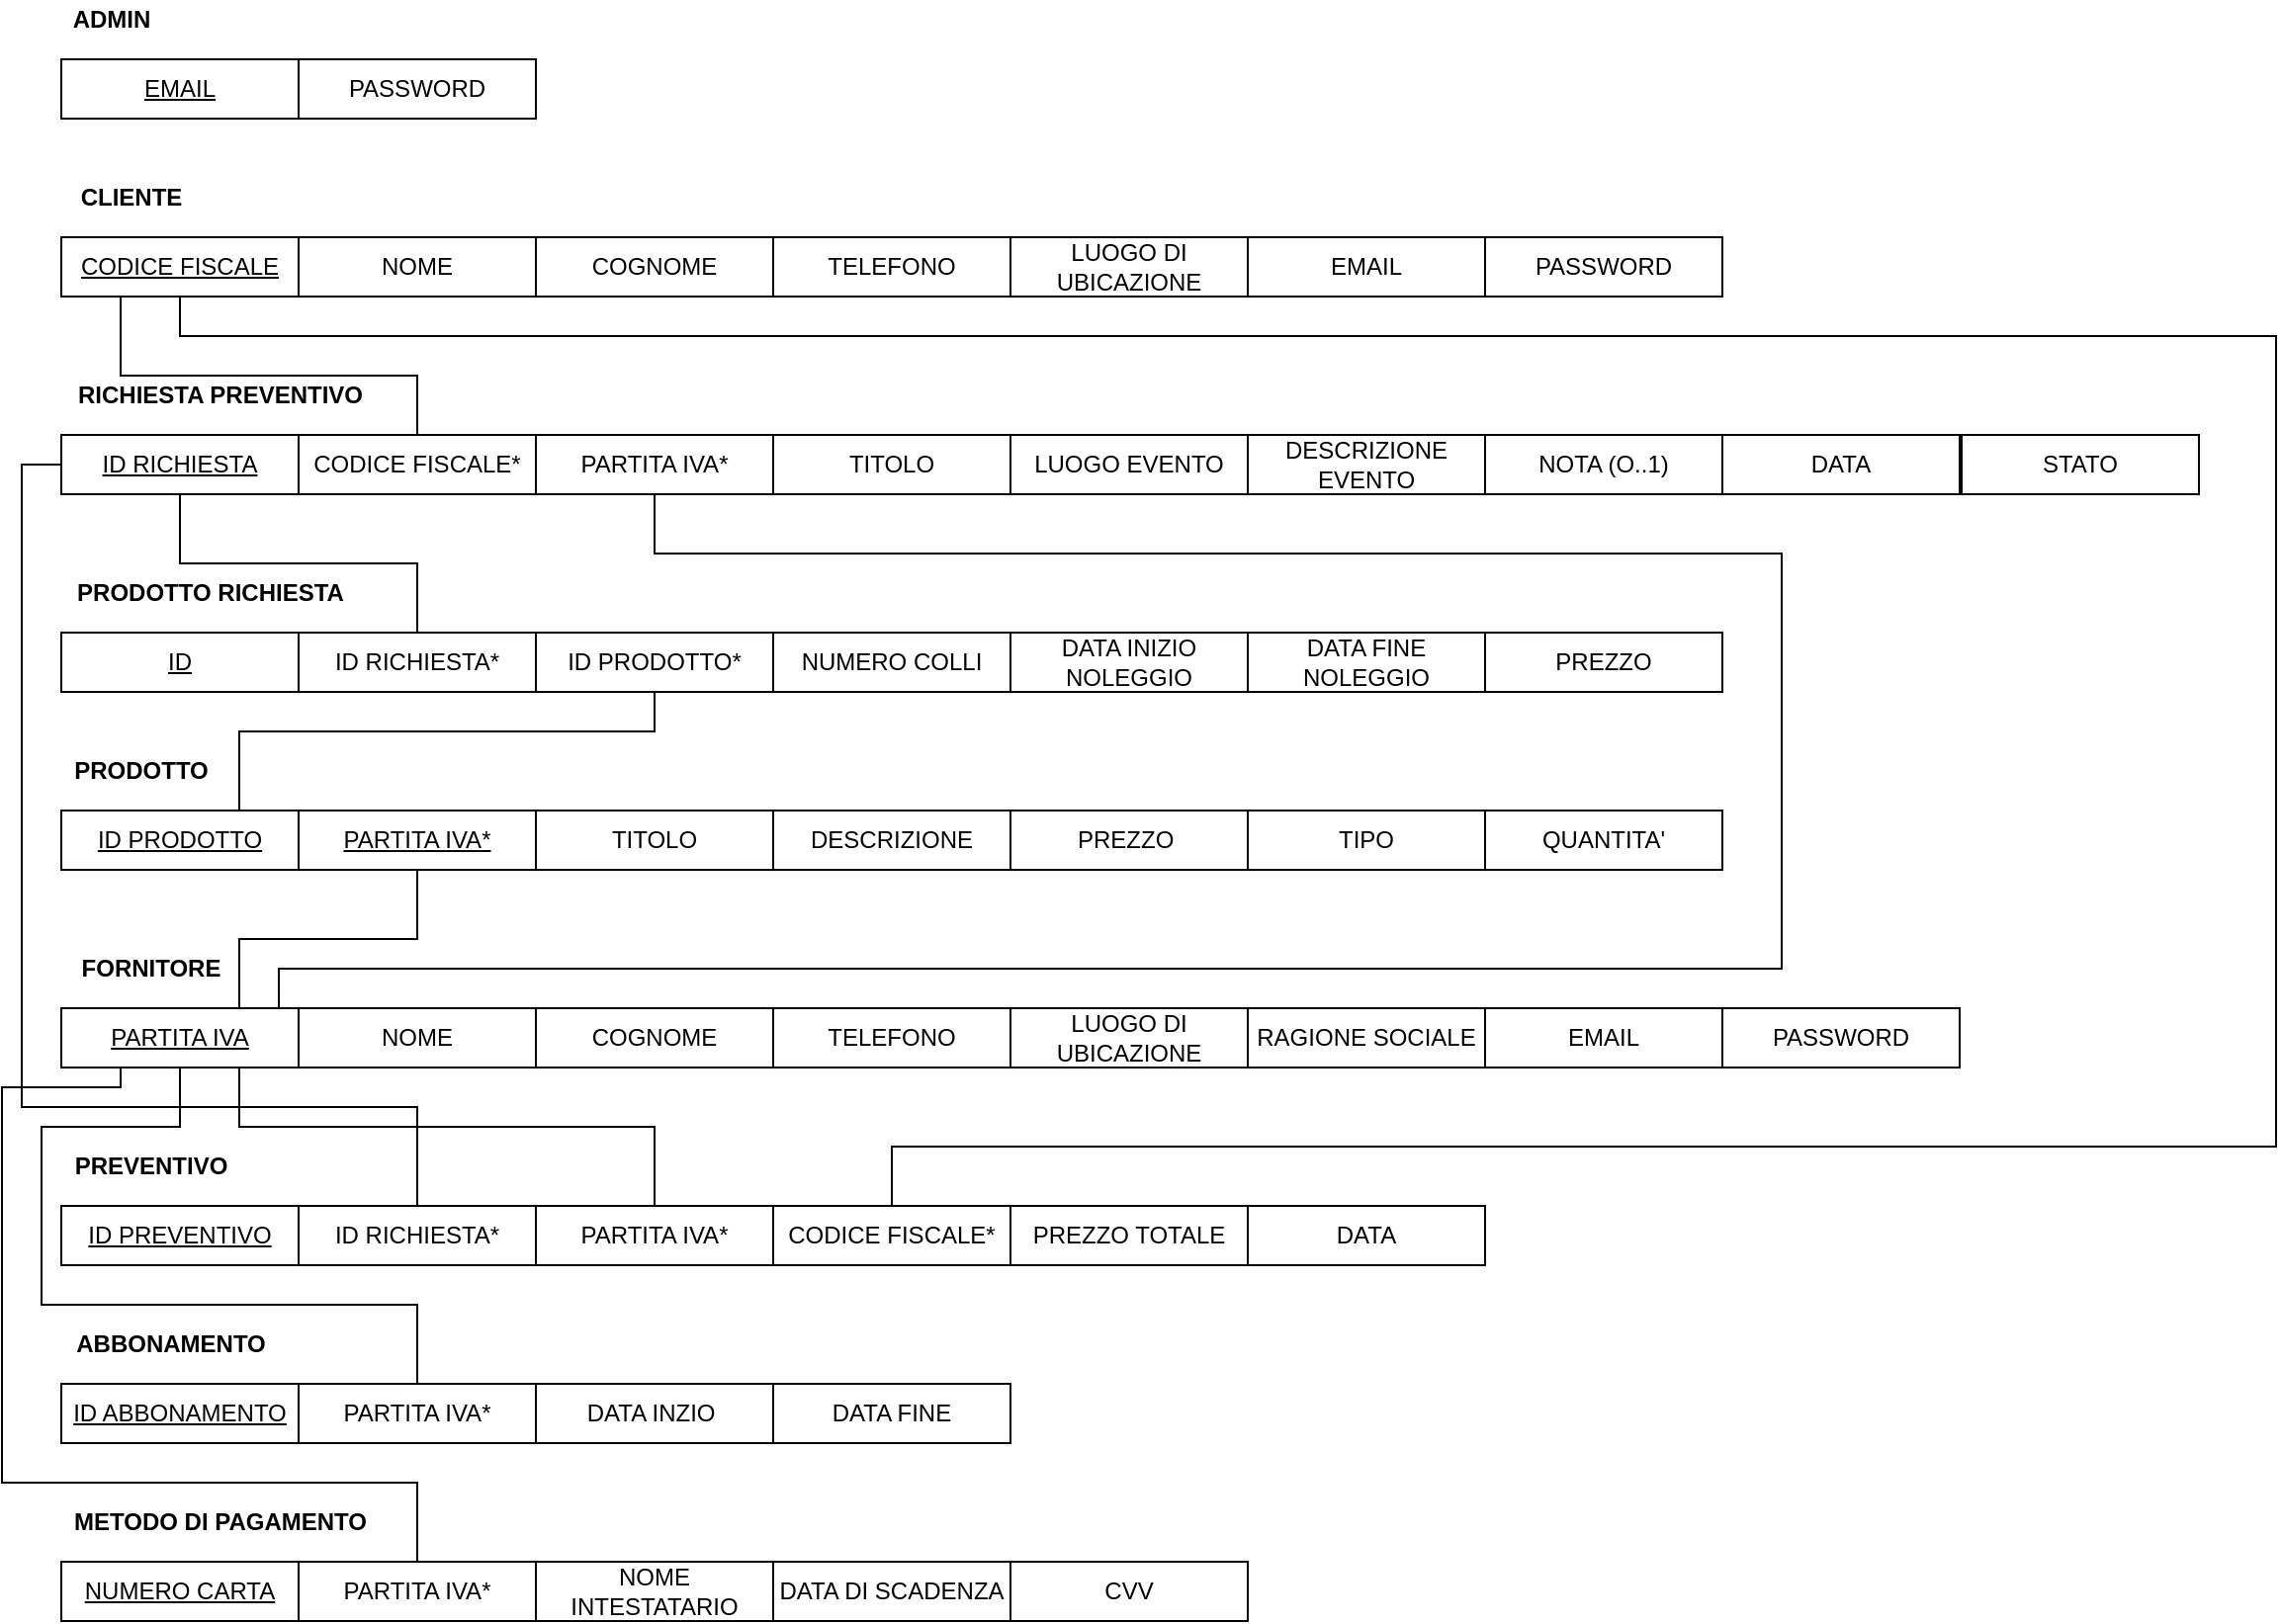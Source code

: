<mxfile version="13.9.9" type="device"><diagram id="Dcz7rDuzTQ98gVYw0Ew1" name="Pagina-1"><mxGraphModel dx="316" dy="1874" grid="1" gridSize="10" guides="1" tooltips="1" connect="1" arrows="1" fold="1" page="1" pageScale="1" pageWidth="827" pageHeight="1169" math="0" shadow="0"><root><mxCell id="0"/><mxCell id="1" parent="0"/><mxCell id="2OAba6tY5hOgWQukF6hc-66" value="CODICE FISCALE" style="rounded=0;whiteSpace=wrap;html=1;fontStyle=4" parent="1" vertex="1"><mxGeometry x="40" y="-340" width="120" height="30" as="geometry"/></mxCell><mxCell id="2OAba6tY5hOgWQukF6hc-67" value="NOME" style="rounded=0;whiteSpace=wrap;html=1;" parent="1" vertex="1"><mxGeometry x="160" y="-340" width="120" height="30" as="geometry"/></mxCell><mxCell id="2OAba6tY5hOgWQukF6hc-68" value="COGNOME" style="rounded=0;whiteSpace=wrap;html=1;fontStyle=0" parent="1" vertex="1"><mxGeometry x="280" y="-340" width="120" height="30" as="geometry"/></mxCell><mxCell id="2OAba6tY5hOgWQukF6hc-69" value="TELEFONO" style="rounded=0;whiteSpace=wrap;html=1;fontStyle=0" parent="1" vertex="1"><mxGeometry x="400" y="-340" width="120" height="30" as="geometry"/></mxCell><mxCell id="2OAba6tY5hOgWQukF6hc-70" value="LUOGO DI UBICAZIONE" style="rounded=0;whiteSpace=wrap;html=1;fontStyle=0" parent="1" vertex="1"><mxGeometry x="520" y="-340" width="120" height="30" as="geometry"/></mxCell><mxCell id="2OAba6tY5hOgWQukF6hc-71" value="EMAIL" style="rounded=0;whiteSpace=wrap;html=1;" parent="1" vertex="1"><mxGeometry x="640" y="-340" width="120" height="30" as="geometry"/></mxCell><mxCell id="2OAba6tY5hOgWQukF6hc-72" value="CLIENTE" style="text;html=1;align=center;verticalAlign=middle;resizable=0;points=[];autosize=1;fontStyle=1" parent="1" vertex="1"><mxGeometry x="40" y="-370" width="70" height="20" as="geometry"/></mxCell><mxCell id="wmFZKWkN6H2qoRHs--cr-3" value="PASSWORD" style="rounded=0;whiteSpace=wrap;html=1;" parent="1" vertex="1"><mxGeometry x="760" y="-340" width="120" height="30" as="geometry"/></mxCell><mxCell id="wmFZKWkN6H2qoRHs--cr-13" value="ID RICHIESTA" style="rounded=0;whiteSpace=wrap;html=1;fontStyle=4" parent="1" vertex="1"><mxGeometry x="40" y="-240" width="120" height="30" as="geometry"/></mxCell><mxCell id="7t58BId040fnIUO-k33z-17" style="edgeStyle=orthogonalEdgeStyle;rounded=0;orthogonalLoop=1;jettySize=auto;html=1;entryX=0.25;entryY=1;entryDx=0;entryDy=0;endArrow=none;endFill=0;" parent="1" source="wmFZKWkN6H2qoRHs--cr-15" target="2OAba6tY5hOgWQukF6hc-66" edge="1"><mxGeometry relative="1" as="geometry"><Array as="points"><mxPoint x="220" y="-270"/><mxPoint x="70" y="-270"/></Array></mxGeometry></mxCell><mxCell id="wmFZKWkN6H2qoRHs--cr-15" value="CODICE FISCALE*" style="rounded=0;whiteSpace=wrap;html=1;fontStyle=0" parent="1" vertex="1"><mxGeometry x="160" y="-240" width="120" height="30" as="geometry"/></mxCell><mxCell id="7t58BId040fnIUO-k33z-16" style="edgeStyle=orthogonalEdgeStyle;rounded=0;orthogonalLoop=1;jettySize=auto;html=1;entryX=0.917;entryY=0;entryDx=0;entryDy=0;entryPerimeter=0;endArrow=none;endFill=0;" parent="1" source="wmFZKWkN6H2qoRHs--cr-16" target="wmFZKWkN6H2qoRHs--cr-47" edge="1"><mxGeometry relative="1" as="geometry"><Array as="points"><mxPoint x="340" y="-180"/><mxPoint x="910" y="-180"/><mxPoint x="910" y="30"/><mxPoint x="150" y="30"/></Array></mxGeometry></mxCell><mxCell id="wmFZKWkN6H2qoRHs--cr-16" value="PARTITA IVA*" style="rounded=0;whiteSpace=wrap;html=1;fontStyle=0" parent="1" vertex="1"><mxGeometry x="280" y="-240" width="120" height="30" as="geometry"/></mxCell><mxCell id="wmFZKWkN6H2qoRHs--cr-17" value="TITOLO" style="rounded=0;whiteSpace=wrap;html=1;fontStyle=0" parent="1" vertex="1"><mxGeometry x="400" y="-240" width="120" height="30" as="geometry"/></mxCell><mxCell id="wmFZKWkN6H2qoRHs--cr-18" value="LUOGO EVENTO&lt;span style=&quot;color: rgba(0 , 0 , 0 , 0) ; font-family: monospace ; font-size: 0px&quot;&gt;%3CmxGraphModel%3E%3Croot%3E%3CmxCell%20id%3D%220%22%2F%3E%3CmxCell%20id%3D%221%22%20parent%3D%220%22%2F%3E%3CmxCell%20id%3D%222%22%20value%3D%22ID%20RECENSIONE%22%20style%3D%22rounded%3D0%3BwhiteSpace%3Dwrap%3Bhtml%3D1%3BfontStyle%3D4%22%20vertex%3D%221%22%20parent%3D%221%22%3E%3CmxGeometry%20x%3D%2240%22%20y%3D%22-80%22%20width%3D%22120%22%20height%3D%2230%22%20as%3D%22geometry%22%2F%3E%3C%2FmxCell%3E%3CmxCell%20id%3D%223%22%20value%3D%22ID%20FORNITORE*%22%20style%3D%22rounded%3D0%3BwhiteSpace%3Dwrap%3Bhtml%3D1%3B%22%20vertex%3D%221%22%20parent%3D%221%22%3E%3CmxGeometry%20x%3D%22160%22%20y%3D%22-80%22%20width%3D%22120%22%20height%3D%2230%22%20as%3D%22geometry%22%2F%3E%3C%2FmxCell%3E%3CmxCell%20id%3D%224%22%20value%3D%22ID%20CLIENTE*%22%20style%3D%22rounded%3D0%3BwhiteSpace%3Dwrap%3Bhtml%3D1%3BfontStyle%3D0%22%20vertex%3D%221%22%20parent%3D%221%22%3E%3CmxGeometry%20x%3D%22280%22%20y%3D%22-80%22%20width%3D%22120%22%20height%3D%2230%22%20as%3D%22geometry%22%2F%3E%3C%2FmxCell%3E%3CmxCell%20id%3D%225%22%20value%3D%22TITOLO%22%20style%3D%22rounded%3D0%3BwhiteSpace%3Dwrap%3Bhtml%3D1%3BfontStyle%3D0%22%20vertex%3D%221%22%20parent%3D%221%22%3E%3CmxGeometry%20x%3D%22400%22%20y%3D%22-80%22%20width%3D%22120%22%20height%3D%2230%22%20as%3D%22geometry%22%2F%3E%3C%2FmxCell%3E%3CmxCell%20id%3D%226%22%20value%3D%22TIPO%22%20style%3D%22rounded%3D0%3BwhiteSpace%3Dwrap%3Bhtml%3D1%3BfontStyle%3D0%22%20vertex%3D%221%22%20parent%3D%221%22%3E%3CmxGeometry%20x%3D%22520%22%20y%3D%22-80%22%20width%3D%22120%22%20height%3D%2230%22%20as%3D%22geometry%22%2F%3E%3C%2FmxCell%3E%3CmxCell%20id%3D%227%22%20value%3D%22DESCRIZIONE%22%20style%3D%22rounded%3D0%3BwhiteSpace%3Dwrap%3Bhtml%3D1%3B%22%20vertex%3D%221%22%20parent%3D%221%22%3E%3CmxGeometry%20x%3D%22640%22%20y%3D%22-80%22%20width%3D%22120%22%20height%3D%2230%22%20as%3D%22geometry%22%2F%3E%3C%2FmxCell%3E%3CmxCell%20id%3D%228%22%20value%3D%22RECENSIONE%22%20style%3D%22text%3Bhtml%3D1%3Balign%3Dcenter%3BverticalAlign%3Dmiddle%3Bresizable%3D0%3Bpoints%3D%5B%5D%3Bautosize%3D1%3BfontStyle%3D1%22%20vertex%3D%221%22%20parent%3D%221%22%3E%3CmxGeometry%20x%3D%2240%22%20y%3D%22-110%22%20width%3D%2290%22%20height%3D%2220%22%20as%3D%22geometry%22%2F%3E%3C%2FmxCell%3E%3C%2Froot%3E%3C%2FmxGraphModel%3E&lt;/span&gt;&lt;span style=&quot;color: rgba(0 , 0 , 0 , 0) ; font-family: monospace ; font-size: 0px&quot;&gt;%3CmxGraphModel%3E%3Croot%3E%3CmxCell%20id%3D%220%22%2F%3E%3CmxCell%20id%3D%221%22%20parent%3D%220%22%2F%3E%3CmxCell%20id%3D%222%22%20value%3D%22ID%20RECENSIONE%22%20style%3D%22rounded%3D0%3BwhiteSpace%3Dwrap%3Bhtml%3D1%3BfontStyle%3D4%22%20vertex%3D%221%22%20parent%3D%221%22%3E%3CmxGeometry%20x%3D%2240%22%20y%3D%22-80%22%20width%3D%22120%22%20height%3D%2230%22%20as%3D%22geometry%22%2F%3E%3C%2FmxCell%3E%3CmxCell%20id%3D%223%22%20value%3D%22ID%20FORNITORE*%22%20style%3D%22rounded%3D0%3BwhiteSpace%3Dwrap%3Bhtml%3D1%3B%22%20vertex%3D%221%22%20parent%3D%221%22%3E%3CmxGeometry%20x%3D%22160%22%20y%3D%22-80%22%20width%3D%22120%22%20height%3D%2230%22%20as%3D%22geometry%22%2F%3E%3C%2FmxCell%3E%3CmxCell%20id%3D%224%22%20value%3D%22ID%20CLIENTE*%22%20style%3D%22rounded%3D0%3BwhiteSpace%3Dwrap%3Bhtml%3D1%3BfontStyle%3D0%22%20vertex%3D%221%22%20parent%3D%221%22%3E%3CmxGeometry%20x%3D%22280%22%20y%3D%22-80%22%20width%3D%22120%22%20height%3D%2230%22%20as%3D%22geometry%22%2F%3E%3C%2FmxCell%3E%3CmxCell%20id%3D%225%22%20value%3D%22TITOLO%22%20style%3D%22rounded%3D0%3BwhiteSpace%3Dwrap%3Bhtml%3D1%3BfontStyle%3D0%22%20vertex%3D%221%22%20parent%3D%221%22%3E%3CmxGeometry%20x%3D%22400%22%20y%3D%22-80%22%20width%3D%22120%22%20height%3D%2230%22%20as%3D%22geometry%22%2F%3E%3C%2FmxCell%3E%3CmxCell%20id%3D%226%22%20value%3D%22TIPO%22%20style%3D%22rounded%3D0%3BwhiteSpace%3Dwrap%3Bhtml%3D1%3BfontStyle%3D0%22%20vertex%3D%221%22%20parent%3D%221%22%3E%3CmxGeometry%20x%3D%22520%22%20y%3D%22-80%22%20width%3D%22120%22%20height%3D%2230%22%20as%3D%22geometry%22%2F%3E%3C%2FmxCell%3E%3CmxCell%20id%3D%227%22%20value%3D%22DESCRIZIONE%22%20style%3D%22rounded%3D0%3BwhiteSpace%3Dwrap%3Bhtml%3D1%3B%22%20vertex%3D%221%22%20parent%3D%221%22%3E%3CmxGeometry%20x%3D%22640%22%20y%3D%22-80%22%20width%3D%22120%22%20height%3D%2230%22%20as%3D%22geometry%22%2F%3E%3C%2FmxCell%3E%3CmxCell%20id%3D%228%22%20value%3D%22RECENSIONE%22%20style%3D%22text%3Bhtml%3D1%3Balign%3Dcenter%3BverticalAlign%3Dmiddle%3Bresizable%3D0%3Bpoints%3D%5B%5D%3Bautosize%3D1%3BfontStyle%3D1%22%20vertex%3D%221%22%20parent%3D%221%22%3E%3CmxGeometry%20x%3D%2240%22%20y%3D%22-110%22%20width%3D%2290%22%20height%3D%2220%22%20as%3D%22geometry%22%2F%3E%3C%2FmxCell%3E%3C%2Froot%3E%3C%2FmxGraphModel%3E&lt;/span&gt;" style="rounded=0;whiteSpace=wrap;html=1;" parent="1" vertex="1"><mxGeometry x="520" y="-240" width="120" height="30" as="geometry"/></mxCell><mxCell id="wmFZKWkN6H2qoRHs--cr-19" value="RICHIESTA PREVENTIVO" style="text;html=1;align=center;verticalAlign=middle;resizable=0;points=[];autosize=1;fontStyle=1" parent="1" vertex="1"><mxGeometry x="40" y="-270" width="160" height="20" as="geometry"/></mxCell><mxCell id="wmFZKWkN6H2qoRHs--cr-20" value="DESCRIZIONE EVENTO" style="rounded=0;whiteSpace=wrap;html=1;" parent="1" vertex="1"><mxGeometry x="640" y="-240" width="120" height="30" as="geometry"/></mxCell><mxCell id="wmFZKWkN6H2qoRHs--cr-21" value="NOTA (O..1)" style="rounded=0;whiteSpace=wrap;html=1;" parent="1" vertex="1"><mxGeometry x="760" y="-240" width="120" height="30" as="geometry"/></mxCell><mxCell id="wmFZKWkN6H2qoRHs--cr-22" value="ID" style="rounded=0;whiteSpace=wrap;html=1;fontStyle=4" parent="1" vertex="1"><mxGeometry x="40" y="-140" width="120" height="30" as="geometry"/></mxCell><mxCell id="7t58BId040fnIUO-k33z-14" style="edgeStyle=orthogonalEdgeStyle;rounded=0;orthogonalLoop=1;jettySize=auto;html=1;entryX=0.5;entryY=1;entryDx=0;entryDy=0;endArrow=none;endFill=0;" parent="1" source="wmFZKWkN6H2qoRHs--cr-23" target="wmFZKWkN6H2qoRHs--cr-13" edge="1"><mxGeometry relative="1" as="geometry"/></mxCell><mxCell id="wmFZKWkN6H2qoRHs--cr-23" value="ID RICHIESTA*" style="rounded=0;whiteSpace=wrap;html=1;" parent="1" vertex="1"><mxGeometry x="160" y="-140" width="120" height="30" as="geometry"/></mxCell><mxCell id="7t58BId040fnIUO-k33z-15" style="edgeStyle=orthogonalEdgeStyle;rounded=0;orthogonalLoop=1;jettySize=auto;html=1;entryX=0.75;entryY=0;entryDx=0;entryDy=0;endArrow=none;endFill=0;" parent="1" source="wmFZKWkN6H2qoRHs--cr-24" target="wmFZKWkN6H2qoRHs--cr-38" edge="1"><mxGeometry relative="1" as="geometry"><Array as="points"><mxPoint x="340" y="-90"/><mxPoint x="130" y="-90"/></Array></mxGeometry></mxCell><mxCell id="wmFZKWkN6H2qoRHs--cr-24" value="ID PRODOTTO*" style="rounded=0;whiteSpace=wrap;html=1;fontStyle=0" parent="1" vertex="1"><mxGeometry x="280" y="-140" width="120" height="30" as="geometry"/></mxCell><mxCell id="wmFZKWkN6H2qoRHs--cr-25" value="NUMERO COLLI" style="rounded=0;whiteSpace=wrap;html=1;fontStyle=0" parent="1" vertex="1"><mxGeometry x="400" y="-140" width="120" height="30" as="geometry"/></mxCell><mxCell id="wmFZKWkN6H2qoRHs--cr-26" value="DATA INIZIO NOLEGGIO" style="rounded=0;whiteSpace=wrap;html=1;fontStyle=0" parent="1" vertex="1"><mxGeometry x="520" y="-140" width="120" height="30" as="geometry"/></mxCell><mxCell id="wmFZKWkN6H2qoRHs--cr-27" value="DATA FINE NOLEGGIO" style="rounded=0;whiteSpace=wrap;html=1;" parent="1" vertex="1"><mxGeometry x="640" y="-140" width="120" height="30" as="geometry"/></mxCell><mxCell id="wmFZKWkN6H2qoRHs--cr-28" value="PREZZO" style="rounded=0;whiteSpace=wrap;html=1;" parent="1" vertex="1"><mxGeometry x="760" y="-140" width="120" height="30" as="geometry"/></mxCell><mxCell id="wmFZKWkN6H2qoRHs--cr-30" value="PRODOTTO RICHIESTA" style="text;html=1;align=center;verticalAlign=middle;resizable=0;points=[];autosize=1;fontStyle=1" parent="1" vertex="1"><mxGeometry x="40" y="-170" width="150" height="20" as="geometry"/></mxCell><mxCell id="wmFZKWkN6H2qoRHs--cr-38" value="ID PRODOTTO" style="rounded=0;whiteSpace=wrap;html=1;fontStyle=4" parent="1" vertex="1"><mxGeometry x="40" y="-50" width="120" height="30" as="geometry"/></mxCell><mxCell id="wmFZKWkN6H2qoRHs--cr-39" value="TITOLO" style="rounded=0;whiteSpace=wrap;html=1;" parent="1" vertex="1"><mxGeometry x="280" y="-50" width="120" height="30" as="geometry"/></mxCell><mxCell id="wmFZKWkN6H2qoRHs--cr-40" value="DESCRIZIONE" style="rounded=0;whiteSpace=wrap;html=1;fontStyle=0" parent="1" vertex="1"><mxGeometry x="400" y="-50" width="120" height="30" as="geometry"/></mxCell><mxCell id="wmFZKWkN6H2qoRHs--cr-41" value="PREZZO&amp;nbsp;" style="rounded=0;whiteSpace=wrap;html=1;fontStyle=0" parent="1" vertex="1"><mxGeometry x="520" y="-50" width="120" height="30" as="geometry"/></mxCell><mxCell id="wmFZKWkN6H2qoRHs--cr-42" value="TIPO" style="rounded=0;whiteSpace=wrap;html=1;fontStyle=0" parent="1" vertex="1"><mxGeometry x="640" y="-50" width="120" height="30" as="geometry"/></mxCell><mxCell id="wmFZKWkN6H2qoRHs--cr-43" value="QUANTITA'" style="rounded=0;whiteSpace=wrap;html=1;" parent="1" vertex="1"><mxGeometry x="760" y="-50" width="120" height="30" as="geometry"/></mxCell><mxCell id="wmFZKWkN6H2qoRHs--cr-44" value="PRODOTTO" style="text;html=1;align=center;verticalAlign=middle;resizable=0;points=[];autosize=1;fontStyle=1" parent="1" vertex="1"><mxGeometry x="40" y="-80" width="80" height="20" as="geometry"/></mxCell><mxCell id="wmFZKWkN6H2qoRHs--cr-47" value="PARTITA IVA" style="rounded=0;whiteSpace=wrap;html=1;fontStyle=4" parent="1" vertex="1"><mxGeometry x="40" y="50" width="120" height="30" as="geometry"/></mxCell><mxCell id="wmFZKWkN6H2qoRHs--cr-48" value="NOME" style="rounded=0;whiteSpace=wrap;html=1;" parent="1" vertex="1"><mxGeometry x="160" y="50" width="120" height="30" as="geometry"/></mxCell><mxCell id="wmFZKWkN6H2qoRHs--cr-49" value="COGNOME" style="rounded=0;whiteSpace=wrap;html=1;fontStyle=0" parent="1" vertex="1"><mxGeometry x="280" y="50" width="120" height="30" as="geometry"/></mxCell><mxCell id="wmFZKWkN6H2qoRHs--cr-50" value="TELEFONO" style="rounded=0;whiteSpace=wrap;html=1;fontStyle=0" parent="1" vertex="1"><mxGeometry x="400" y="50" width="120" height="30" as="geometry"/></mxCell><mxCell id="wmFZKWkN6H2qoRHs--cr-51" value="LUOGO DI UBICAZIONE" style="rounded=0;whiteSpace=wrap;html=1;fontStyle=0" parent="1" vertex="1"><mxGeometry x="520" y="50" width="120" height="30" as="geometry"/></mxCell><mxCell id="wmFZKWkN6H2qoRHs--cr-52" value="RAGIONE SOCIALE" style="rounded=0;whiteSpace=wrap;html=1;" parent="1" vertex="1"><mxGeometry x="640" y="50" width="120" height="30" as="geometry"/></mxCell><mxCell id="wmFZKWkN6H2qoRHs--cr-53" value="FORNITORE" style="text;html=1;align=center;verticalAlign=middle;resizable=0;points=[];autosize=1;fontStyle=1" parent="1" vertex="1"><mxGeometry x="40" y="20" width="90" height="20" as="geometry"/></mxCell><mxCell id="wmFZKWkN6H2qoRHs--cr-54" value="EMAIL" style="rounded=0;whiteSpace=wrap;html=1;" parent="1" vertex="1"><mxGeometry x="760" y="50" width="120" height="30" as="geometry"/></mxCell><mxCell id="wmFZKWkN6H2qoRHs--cr-55" value="PASSWORD&lt;span style=&quot;color: rgba(0 , 0 , 0 , 0) ; font-family: monospace ; font-size: 0px&quot;&gt;%3CmxGraphModel%3E%3Croot%3E%3CmxCell%20id%3D%220%22%2F%3E%3CmxCell%20id%3D%221%22%20parent%3D%220%22%2F%3E%3CmxCell%20id%3D%222%22%20value%3D%22ID%20RICHIESTA%22%20style%3D%22rounded%3D0%3BwhiteSpace%3Dwrap%3Bhtml%3D1%3BfontStyle%3D4%22%20vertex%3D%221%22%20parent%3D%221%22%3E%3CmxGeometry%20x%3D%2240%22%20y%3D%2210%22%20width%3D%22120%22%20height%3D%2230%22%20as%3D%22geometry%22%2F%3E%3C%2FmxCell%3E%3CmxCell%20id%3D%223%22%20value%3D%22ID%20PREVENTIVO*%20(O..1)%22%20style%3D%22rounded%3D0%3BwhiteSpace%3Dwrap%3Bhtml%3D1%3B%22%20vertex%3D%221%22%20parent%3D%221%22%3E%3CmxGeometry%20x%3D%22160%22%20y%3D%2210%22%20width%3D%22120%22%20height%3D%2230%22%20as%3D%22geometry%22%2F%3E%3C%2FmxCell%3E%3CmxCell%20id%3D%224%22%20value%3D%22ID%20CLIENTE*%22%20style%3D%22rounded%3D0%3BwhiteSpace%3Dwrap%3Bhtml%3D1%3BfontStyle%3D0%22%20vertex%3D%221%22%20parent%3D%221%22%3E%3CmxGeometry%20x%3D%22280%22%20y%3D%2210%22%20width%3D%22120%22%20height%3D%2230%22%20as%3D%22geometry%22%2F%3E%3C%2FmxCell%3E%3CmxCell%20id%3D%225%22%20value%3D%22ID%20FORNITORE*%22%20style%3D%22rounded%3D0%3BwhiteSpace%3Dwrap%3Bhtml%3D1%3BfontStyle%3D0%22%20vertex%3D%221%22%20parent%3D%221%22%3E%3CmxGeometry%20x%3D%22400%22%20y%3D%2210%22%20width%3D%22120%22%20height%3D%2230%22%20as%3D%22geometry%22%2F%3E%3C%2FmxCell%3E%3CmxCell%20id%3D%226%22%20value%3D%22TITOLO%22%20style%3D%22rounded%3D0%3BwhiteSpace%3Dwrap%3Bhtml%3D1%3BfontStyle%3D0%22%20vertex%3D%221%22%20parent%3D%221%22%3E%3CmxGeometry%20x%3D%22520%22%20y%3D%2210%22%20width%3D%22120%22%20height%3D%2230%22%20as%3D%22geometry%22%2F%3E%3C%2FmxCell%3E%3CmxCell%20id%3D%227%22%20value%3D%22LUOGO%20EVENTO%26lt%3Bspan%20style%3D%26quot%3Bcolor%3A%20rgba(0%20%2C%200%20%2C%200%20%2C%200)%20%3B%20font-family%3A%20monospace%20%3B%20font-size%3A%200px%26quot%3B%26gt%3B%253CmxGraphModel%253E%253Croot%253E%253CmxCell%2520id%253D%25220%2522%252F%253E%253CmxCell%2520id%253D%25221%2522%2520parent%253D%25220%2522%252F%253E%253CmxCell%2520id%253D%25222%2522%2520value%253D%2522ID%2520RECENSIONE%2522%2520style%253D%2522rounded%253D0%253BwhiteSpace%253Dwrap%253Bhtml%253D1%253BfontStyle%253D4%2522%2520vertex%253D%25221%2522%2520parent%253D%25221%2522%253E%253CmxGeometry%2520x%253D%252240%2522%2520y%253D%2522-80%2522%2520width%253D%2522120%2522%2520height%253D%252230%2522%2520as%253D%2522geometry%2522%252F%253E%253C%252FmxCell%253E%253CmxCell%2520id%253D%25223%2522%2520value%253D%2522ID%2520FORNITORE*%2522%2520style%253D%2522rounded%253D0%253BwhiteSpace%253Dwrap%253Bhtml%253D1%253B%2522%2520vertex%253D%25221%2522%2520parent%253D%25221%2522%253E%253CmxGeometry%2520x%253D%2522160%2522%2520y%253D%2522-80%2522%2520width%253D%2522120%2522%2520height%253D%252230%2522%2520as%253D%2522geometry%2522%252F%253E%253C%252FmxCell%253E%253CmxCell%2520id%253D%25224%2522%2520value%253D%2522ID%2520CLIENTE*%2522%2520style%253D%2522rounded%253D0%253BwhiteSpace%253Dwrap%253Bhtml%253D1%253BfontStyle%253D0%2522%2520vertex%253D%25221%2522%2520parent%253D%25221%2522%253E%253CmxGeometry%2520x%253D%2522280%2522%2520y%253D%2522-80%2522%2520width%253D%2522120%2522%2520height%253D%252230%2522%2520as%253D%2522geometry%2522%252F%253E%253C%252FmxCell%253E%253CmxCell%2520id%253D%25225%2522%2520value%253D%2522TITOLO%2522%2520style%253D%2522rounded%253D0%253BwhiteSpace%253Dwrap%253Bhtml%253D1%253BfontStyle%253D0%2522%2520vertex%253D%25221%2522%2520parent%253D%25221%2522%253E%253CmxGeometry%2520x%253D%2522400%2522%2520y%253D%2522-80%2522%2520width%253D%2522120%2522%2520height%253D%252230%2522%2520as%253D%2522geometry%2522%252F%253E%253C%252FmxCell%253E%253CmxCell%2520id%253D%25226%2522%2520value%253D%2522TIPO%2522%2520style%253D%2522rounded%253D0%253BwhiteSpace%253Dwrap%253Bhtml%253D1%253BfontStyle%253D0%2522%2520vertex%253D%25221%2522%2520parent%253D%25221%2522%253E%253CmxGeometry%2520x%253D%2522520%2522%2520y%253D%2522-80%2522%2520width%253D%2522120%2522%2520height%253D%252230%2522%2520as%253D%2522geometry%2522%252F%253E%253C%252FmxCell%253E%253CmxCell%2520id%253D%25227%2522%2520value%253D%2522DESCRIZIONE%2522%2520style%253D%2522rounded%253D0%253BwhiteSpace%253Dwrap%253Bhtml%253D1%253B%2522%2520vertex%253D%25221%2522%2520parent%253D%25221%2522%253E%253CmxGeometry%2520x%253D%2522640%2522%2520y%253D%2522-80%2522%2520width%253D%2522120%2522%2520height%253D%252230%2522%2520as%253D%2522geometry%2522%252F%253E%253C%252FmxCell%253E%253CmxCell%2520id%253D%25228%2522%2520value%253D%2522RECENSIONE%2522%2520style%253D%2522text%253Bhtml%253D1%253Balign%253Dcenter%253BverticalAlign%253Dmiddle%253Bresizable%253D0%253Bpoints%253D%255B%255D%253Bautosize%253D1%253BfontStyle%253D1%2522%2520vertex%253D%25221%2522%2520parent%253D%25221%2522%253E%253CmxGeometry%2520x%253D%252240%2522%2520y%253D%2522-110%2522%2520width%253D%252290%2522%2520height%253D%252220%2522%2520as%253D%2522geometry%2522%252F%253E%253C%252FmxCell%253E%253C%252Froot%253E%253C%252FmxGraphModel%253E%26lt%3B%2Fspan%26gt%3B%26lt%3Bspan%20style%3D%26quot%3Bcolor%3A%20rgba(0%20%2C%200%20%2C%200%20%2C%200)%20%3B%20font-family%3A%20monospace%20%3B%20font-size%3A%200px%26quot%3B%26gt%3B%253CmxGraphModel%253E%253Croot%253E%253CmxCell%2520id%253D%25220%2522%252F%253E%253CmxCell%2520id%253D%25221%2522%2520parent%253D%25220%2522%252F%253E%253CmxCell%2520id%253D%25222%2522%2520value%253D%2522ID%2520RECENSIONE%2522%2520style%253D%2522rounded%253D0%253BwhiteSpace%253Dwrap%253Bhtml%253D1%253BfontStyle%253D4%2522%2520vertex%253D%25221%2522%2520parent%253D%25221%2522%253E%253CmxGeometry%2520x%253D%252240%2522%2520y%253D%2522-80%2522%2520width%253D%2522120%2522%2520height%253D%252230%2522%2520as%253D%2522geometry%2522%252F%253E%253C%252FmxCell%253E%253CmxCell%2520id%253D%25223%2522%2520value%253D%2522ID%2520FORNITORE*%2522%2520style%253D%2522rounded%253D0%253BwhiteSpace%253Dwrap%253Bhtml%253D1%253B%2522%2520vertex%253D%25221%2522%2520parent%253D%25221%2522%253E%253CmxGeometry%2520x%253D%2522160%2522%2520y%253D%2522-80%2522%2520width%253D%2522120%2522%2520height%253D%252230%2522%2520as%253D%2522geometry%2522%252F%253E%253C%252FmxCell%253E%253CmxCell%2520id%253D%25224%2522%2520value%253D%2522ID%2520CLIENTE*%2522%2520style%253D%2522rounded%253D0%253BwhiteSpace%253Dwrap%253Bhtml%253D1%253BfontStyle%253D0%2522%2520vertex%253D%25221%2522%2520parent%253D%25221%2522%253E%253CmxGeometry%2520x%253D%2522280%2522%2520y%253D%2522-80%2522%2520width%253D%2522120%2522%2520height%253D%252230%2522%2520as%253D%2522geometry%2522%252F%253E%253C%252FmxCell%253E%253CmxCell%2520id%253D%25225%2522%2520value%253D%2522TITOLO%2522%2520style%253D%2522rounded%253D0%253BwhiteSpace%253Dwrap%253Bhtml%253D1%253BfontStyle%253D0%2522%2520vertex%253D%25221%2522%2520parent%253D%25221%2522%253E%253CmxGeometry%2520x%253D%2522400%2522%2520y%253D%2522-80%2522%2520width%253D%2522120%2522%2520height%253D%252230%2522%2520as%253D%2522geometry%2522%252F%253E%253C%252FmxCell%253E%253CmxCell%2520id%253D%25226%2522%2520value%253D%2522TIPO%2522%2520style%253D%2522rounded%253D0%253BwhiteSpace%253Dwrap%253Bhtml%253D1%253BfontStyle%253D0%2522%2520vertex%253D%25221%2522%2520parent%253D%25221%2522%253E%253CmxGeometry%2520x%253D%2522520%2522%2520y%253D%2522-80%2522%2520width%253D%2522120%2522%2520height%253D%252230%2522%2520as%253D%2522geometry%2522%252F%253E%253C%252FmxCell%253E%253CmxCell%2520id%253D%25227%2522%2520value%253D%2522DESCRIZIONE%2522%2520style%253D%2522rounded%253D0%253BwhiteSpace%253Dwrap%253Bhtml%253D1%253B%2522%2520vertex%253D%25221%2522%2520parent%253D%25221%2522%253E%253CmxGeometry%2520x%253D%2522640%2522%2520y%253D%2522-80%2522%2520width%253D%2522120%2522%2520height%253D%252230%2522%2520as%253D%2522geometry%2522%252F%253E%253C%252FmxCell%253E%253CmxCell%2520id%253D%25228%2522%2520value%253D%2522RECENSIONE%2522%2520style%253D%2522text%253Bhtml%253D1%253Balign%253Dcenter%253BverticalAlign%253Dmiddle%253Bresizable%253D0%253Bpoints%253D%255B%255D%253Bautosize%253D1%253BfontStyle%253D1%2522%2520vertex%253D%25221%2522%2520parent%253D%25221%2522%253E%253CmxGeometry%2520x%253D%252240%2522%2520y%253D%2522-110%2522%2520width%253D%252290%2522%2520height%253D%252220%2522%2520as%253D%2522geometry%2522%252F%253E%253C%252FmxCell%253E%253C%252Froot%253E%253C%252FmxGraphModel%253E%26lt%3B%2Fspan%26gt%3B%22%20style%3D%22rounded%3D0%3BwhiteSpace%3Dwrap%3Bhtml%3D1%3B%22%20vertex%3D%221%22%20parent%3D%221%22%3E%3CmxGeometry%20x%3D%22640%22%20y%3D%2210%22%20width%3D%22120%22%20height%3D%2230%22%20as%3D%22geometry%22%2F%3E%3C%2FmxCell%3E%3CmxCell%20id%3D%228%22%20value%3D%22RICHIESTA%20PREVENTIVO%22%20style%3D%22text%3Bhtml%3D1%3Balign%3Dcenter%3BverticalAlign%3Dmiddle%3Bresizable%3D0%3Bpoints%3D%5B%5D%3Bautosize%3D1%3BfontStyle%3D1%22%20vertex%3D%221%22%20parent%3D%221%22%3E%3CmxGeometry%20x%3D%2240%22%20y%3D%22-20%22%20width%3D%22160%22%20height%3D%2220%22%20as%3D%22geometry%22%2F%3E%3C%2FmxCell%3E%3CmxCell%20id%3D%229%22%20value%3D%22DESCRIZIONE%22%20style%3D%22rounded%3D0%3BwhiteSpace%3Dwrap%3Bhtml%3D1%3B%22%20vertex%3D%221%22%20parent%3D%221%22%3E%3CmxGeometry%20x%3D%22760%22%20y%3D%2210%22%20width%3D%22120%22%20height%3D%2230%22%20as%3D%22geometry%22%2F%3E%3C%2FmxCell%3E%3CmxCell%20id%3D%2210%22%20value%3D%22NOTA%20(O..1)%22%20style%3D%22rounded%3D0%3BwhiteSpace%3Dwrap%3Bhtml%3D1%3B%22%20vertex%3D%221%22%20parent%3D%221%22%3E%3CmxGeometry%20x%3D%22880%22%20y%3D%2210%22%20width%3D%22120%22%20height%3D%2230%22%20as%3D%22geometry%22%2F%3E%3C%2FmxCell%3E%3C%2Froot%3E%3C%2FmxGraphModel%3E&lt;/span&gt;&lt;span style=&quot;color: rgba(0 , 0 , 0 , 0) ; font-family: monospace ; font-size: 0px&quot;&gt;%3CmxGraphModel%3E%3Croot%3E%3CmxCell%20id%3D%220%22%2F%3E%3CmxCell%20id%3D%221%22%20parent%3D%220%22%2F%3E%3CmxCell%20id%3D%222%22%20value%3D%22ID%20RICHIESTA%22%20style%3D%22rounded%3D0%3BwhiteSpace%3Dwrap%3Bhtml%3D1%3BfontStyle%3D4%22%20vertex%3D%221%22%20parent%3D%221%22%3E%3CmxGeometry%20x%3D%2240%22%20y%3D%2210%22%20width%3D%22120%22%20height%3D%2230%22%20as%3D%22geometry%22%2F%3E%3C%2FmxCell%3E%3CmxCell%20id%3D%223%22%20value%3D%22ID%20PREVENTIVO*%20(O..1)%22%20style%3D%22rounded%3D0%3BwhiteSpace%3Dwrap%3Bhtml%3D1%3B%22%20vertex%3D%221%22%20parent%3D%221%22%3E%3CmxGeometry%20x%3D%22160%22%20y%3D%2210%22%20width%3D%22120%22%20height%3D%2230%22%20as%3D%22geometry%22%2F%3E%3C%2FmxCell%3E%3CmxCell%20id%3D%224%22%20value%3D%22ID%20CLIENTE*%22%20style%3D%22rounded%3D0%3BwhiteSpace%3Dwrap%3Bhtml%3D1%3BfontStyle%3D0%22%20vertex%3D%221%22%20parent%3D%221%22%3E%3CmxGeometry%20x%3D%22280%22%20y%3D%2210%22%20width%3D%22120%22%20height%3D%2230%22%20as%3D%22geometry%22%2F%3E%3C%2FmxCell%3E%3CmxCell%20id%3D%225%22%20value%3D%22ID%20FORNITORE*%22%20style%3D%22rounded%3D0%3BwhiteSpace%3Dwrap%3Bhtml%3D1%3BfontStyle%3D0%22%20vertex%3D%221%22%20parent%3D%221%22%3E%3CmxGeometry%20x%3D%22400%22%20y%3D%2210%22%20width%3D%22120%22%20height%3D%2230%22%20as%3D%22geometry%22%2F%3E%3C%2FmxCell%3E%3CmxCell%20id%3D%226%22%20value%3D%22TITOLO%22%20style%3D%22rounded%3D0%3BwhiteSpace%3Dwrap%3Bhtml%3D1%3BfontStyle%3D0%22%20vertex%3D%221%22%20parent%3D%221%22%3E%3CmxGeometry%20x%3D%22520%22%20y%3D%2210%22%20width%3D%22120%22%20height%3D%2230%22%20as%3D%22geometry%22%2F%3E%3C%2FmxCell%3E%3CmxCell%20id%3D%227%22%20value%3D%22LUOGO%20EVENTO%26lt%3Bspan%20style%3D%26quot%3Bcolor%3A%20rgba(0%20%2C%200%20%2C%200%20%2C%200)%20%3B%20font-family%3A%20monospace%20%3B%20font-size%3A%200px%26quot%3B%26gt%3B%253CmxGraphModel%253E%253Croot%253E%253CmxCell%2520id%253D%25220%2522%252F%253E%253CmxCell%2520id%253D%25221%2522%2520parent%253D%25220%2522%252F%253E%253CmxCell%2520id%253D%25222%2522%2520value%253D%2522ID%2520RECENSIONE%2522%2520style%253D%2522rounded%253D0%253BwhiteSpace%253Dwrap%253Bhtml%253D1%253BfontStyle%253D4%2522%2520vertex%253D%25221%2522%2520parent%253D%25221%2522%253E%253CmxGeometry%2520x%253D%252240%2522%2520y%253D%2522-80%2522%2520width%253D%2522120%2522%2520height%253D%252230%2522%2520as%253D%2522geometry%2522%252F%253E%253C%252FmxCell%253E%253CmxCell%2520id%253D%25223%2522%2520value%253D%2522ID%2520FORNITORE*%2522%2520style%253D%2522rounded%253D0%253BwhiteSpace%253Dwrap%253Bhtml%253D1%253B%2522%2520vertex%253D%25221%2522%2520parent%253D%25221%2522%253E%253CmxGeometry%2520x%253D%2522160%2522%2520y%253D%2522-80%2522%2520width%253D%2522120%2522%2520height%253D%252230%2522%2520as%253D%2522geometry%2522%252F%253E%253C%252FmxCell%253E%253CmxCell%2520id%253D%25224%2522%2520value%253D%2522ID%2520CLIENTE*%2522%2520style%253D%2522rounded%253D0%253BwhiteSpace%253Dwrap%253Bhtml%253D1%253BfontStyle%253D0%2522%2520vertex%253D%25221%2522%2520parent%253D%25221%2522%253E%253CmxGeometry%2520x%253D%2522280%2522%2520y%253D%2522-80%2522%2520width%253D%2522120%2522%2520height%253D%252230%2522%2520as%253D%2522geometry%2522%252F%253E%253C%252FmxCell%253E%253CmxCell%2520id%253D%25225%2522%2520value%253D%2522TITOLO%2522%2520style%253D%2522rounded%253D0%253BwhiteSpace%253Dwrap%253Bhtml%253D1%253BfontStyle%253D0%2522%2520vertex%253D%25221%2522%2520parent%253D%25221%2522%253E%253CmxGeometry%2520x%253D%2522400%2522%2520y%253D%2522-80%2522%2520width%253D%2522120%2522%2520height%253D%252230%2522%2520as%253D%2522geometry%2522%252F%253E%253C%252FmxCell%253E%253CmxCell%2520id%253D%25226%2522%2520value%253D%2522TIPO%2522%2520style%253D%2522rounded%253D0%253BwhiteSpace%253Dwrap%253Bhtml%253D1%253BfontStyle%253D0%2522%2520vertex%253D%25221%2522%2520parent%253D%25221%2522%253E%253CmxGeometry%2520x%253D%2522520%2522%2520y%253D%2522-80%2522%2520width%253D%2522120%2522%2520height%253D%252230%2522%2520as%253D%2522geometry%2522%252F%253E%253C%252FmxCell%253E%253CmxCell%2520id%253D%25227%2522%2520value%253D%2522DESCRIZIONE%2522%2520style%253D%2522rounded%253D0%253BwhiteSpace%253Dwrap%253Bhtml%253D1%253B%2522%2520vertex%253D%25221%2522%2520parent%253D%25221%2522%253E%253CmxGeometry%2520x%253D%2522640%2522%2520y%253D%2522-80%2522%2520width%253D%2522120%2522%2520height%253D%252230%2522%2520as%253D%2522geometry%2522%252F%253E%253C%252FmxCell%253E%253CmxCell%2520id%253D%25228%2522%2520value%253D%2522RECENSIONE%2522%2520style%253D%2522text%253Bhtml%253D1%253Balign%253Dcenter%253BverticalAlign%253Dmiddle%253Bresizable%253D0%253Bpoints%253D%255B%255D%253Bautosize%253D1%253BfontStyle%253D1%2522%2520vertex%253D%25221%2522%2520parent%253D%25221%2522%253E%253CmxGeometry%2520x%253D%252240%2522%2520y%253D%2522-110%2522%2520width%253D%252290%2522%2520height%253D%252220%2522%2520as%253D%2522geometry%2522%252F%253E%253C%252FmxCell%253E%253C%252Froot%253E%253C%252FmxGraphModel%253E%26lt%3B%2Fspan%26gt%3B%26lt%3Bspan%20style%3D%26quot%3Bcolor%3A%20rgba(0%20%2C%200%20%2C%200%20%2C%200)%20%3B%20font-family%3A%20monospace%20%3B%20font-size%3A%200px%26quot%3B%26gt%3B%253CmxGraphModel%253E%253Croot%253E%253CmxCell%2520id%253D%25220%2522%252F%253E%253CmxCell%2520id%253D%25221%2522%2520parent%253D%25220%2522%252F%253E%253CmxCell%2520id%253D%25222%2522%2520value%253D%2522ID%2520RECENSIONE%2522%2520style%253D%2522rounded%253D0%253BwhiteSpace%253Dwrap%253Bhtml%253D1%253BfontStyle%253D4%2522%2520vertex%253D%25221%2522%2520parent%253D%25221%2522%253E%253CmxGeometry%2520x%253D%252240%2522%2520y%253D%2522-80%2522%2520width%253D%2522120%2522%2520height%253D%252230%2522%2520as%253D%2522geometry%2522%252F%253E%253C%252FmxCell%253E%253CmxCell%2520id%253D%25223%2522%2520value%253D%2522ID%2520FORNITORE*%2522%2520style%253D%2522rounded%253D0%253BwhiteSpace%253Dwrap%253Bhtml%253D1%253B%2522%2520vertex%253D%25221%2522%2520parent%253D%25221%2522%253E%253CmxGeometry%2520x%253D%2522160%2522%2520y%253D%2522-80%2522%2520width%253D%2522120%2522%2520height%253D%252230%2522%2520as%253D%2522geometry%2522%252F%253E%253C%252FmxCell%253E%253CmxCell%2520id%253D%25224%2522%2520value%253D%2522ID%2520CLIENTE*%2522%2520style%253D%2522rounded%253D0%253BwhiteSpace%253Dwrap%253Bhtml%253D1%253BfontStyle%253D0%2522%2520vertex%253D%25221%2522%2520parent%253D%25221%2522%253E%253CmxGeometry%2520x%253D%2522280%2522%2520y%253D%2522-80%2522%2520width%253D%2522120%2522%2520height%253D%252230%2522%2520as%253D%2522geometry%2522%252F%253E%253C%252FmxCell%253E%253CmxCell%2520id%253D%25225%2522%2520value%253D%2522TITOLO%2522%2520style%253D%2522rounded%253D0%253BwhiteSpace%253Dwrap%253Bhtml%253D1%253BfontStyle%253D0%2522%2520vertex%253D%25221%2522%2520parent%253D%25221%2522%253E%253CmxGeometry%2520x%253D%2522400%2522%2520y%253D%2522-80%2522%2520width%253D%2522120%2522%2520height%253D%252230%2522%2520as%253D%2522geometry%2522%252F%253E%253C%252FmxCell%253E%253CmxCell%2520id%253D%25226%2522%2520value%253D%2522TIPO%2522%2520style%253D%2522rounded%253D0%253BwhiteSpace%253Dwrap%253Bhtml%253D1%253BfontStyle%253D0%2522%2520vertex%253D%25221%2522%2520parent%253D%25221%2522%253E%253CmxGeometry%2520x%253D%2522520%2522%2520y%253D%2522-80%2522%2520width%253D%2522120%2522%2520height%253D%252230%2522%2520as%253D%2522geometry%2522%252F%253E%253C%252FmxCell%253E%253CmxCell%2520id%253D%25227%2522%2520value%253D%2522DESCRIZIONE%2522%2520style%253D%2522rounded%253D0%253BwhiteSpace%253Dwrap%253Bhtml%253D1%253B%2522%2520vertex%253D%25221%2522%2520parent%253D%25221%2522%253E%253CmxGeometry%2520x%253D%2522640%2522%2520y%253D%2522-80%2522%2520width%253D%2522120%2522%2520height%253D%252230%2522%2520as%253D%2522geometry%2522%252F%253E%253C%252FmxCell%253E%253CmxCell%2520id%253D%25228%2522%2520value%253D%2522RECENSIONE%2522%2520style%253D%2522text%253Bhtml%253D1%253Balign%253Dcenter%253BverticalAlign%253Dmiddle%253Bresizable%253D0%253Bpoints%253D%255B%255D%253Bautosize%253D1%253BfontStyle%253D1%2522%2520vertex%253D%25221%2522%2520parent%253D%25221%2522%253E%253CmxGeometry%2520x%253D%252240%2522%2520y%253D%2522-110%2522%2520width%253D%252290%2522%2520height%253D%252220%2522%2520as%253D%2522geometry%2522%252F%253E%253C%252FmxCell%253E%253C%252Froot%253E%253C%252FmxGraphModel%253E%26lt%3B%2Fspan%26gt%3B%22%20style%3D%22rounded%3D0%3BwhiteSpace%3Dwrap%3Bhtml%3D1%3B%22%20vertex%3D%221%22%20parent%3D%221%22%3E%3CmxGeometry%20x%3D%22640%22%20y%3D%2210%22%20width%3D%22120%22%20height%3D%2230%22%20as%3D%22geometry%22%2F%3E%3C%2FmxCell%3E%3CmxCell%20id%3D%228%22%20value%3D%22RICHIESTA%20PREVENTIVO%22%20style%3D%22text%3Bhtml%3D1%3Balign%3Dcenter%3BverticalAlign%3Dmiddle%3Bresizable%3D0%3Bpoints%3D%5B%5D%3Bautosize%3D1%3BfontStyle%3D1%22%20vertex%3D%221%22%20parent%3D%221%22%3E%3CmxGeometry%20x%3D%2240%22%20y%3D%22-20%22%20width%3D%22160%22%20height%3D%2220%22%20as%3D%22geometry%22%2F%3E%3C%2FmxCell%3E%3CmxCell%20id%3D%229%22%20value%3D%22DESCRIZIONE%22%20style%3D%22rounded%3D0%3BwhiteSpace%3Dwrap%3Bhtml%3D1%3B%22%20vertex%3D%221%22%20parent%3D%221%22%3E%3CmxGeometry%20x%3D%22760%22%20y%3D%2210%22%20width%3D%22120%22%20height%3D%2230%22%20as%3D%22geometry%22%2F%3E%3C%2FmxCell%3E%3CmxCell%20id%3D%2210%22%20value%3D%22NOTA%20(O..1)%22%20style%3D%22rounded%3D0%3BwhiteSpace%3Dwrap%3Bhtml%3D1%3B%22%20vertex%3D%221%22%20parent%3D%221%22%3E%3CmxGeometry%20x%3D%22880%22%20y%3D%2210%22%20width%3D%22120%22%20height%3D%2230%22%20as%3D%22geometry%22%2F%3E%3C%2FmxCell%3E%3C%2Froot%3E%3C%2FmxGraphModel%3E&lt;/span&gt;" style="rounded=0;whiteSpace=wrap;html=1;" parent="1" vertex="1"><mxGeometry x="880" y="50" width="120" height="30" as="geometry"/></mxCell><mxCell id="wmFZKWkN6H2qoRHs--cr-56" value="ID PREVENTIVO" style="rounded=0;whiteSpace=wrap;html=1;fontStyle=4" parent="1" vertex="1"><mxGeometry x="40" y="150" width="120" height="30" as="geometry"/></mxCell><mxCell id="7t58BId040fnIUO-k33z-20" style="edgeStyle=orthogonalEdgeStyle;rounded=0;orthogonalLoop=1;jettySize=auto;html=1;entryX=0;entryY=0.5;entryDx=0;entryDy=0;endArrow=none;endFill=0;" parent="1" source="wmFZKWkN6H2qoRHs--cr-57" target="wmFZKWkN6H2qoRHs--cr-13" edge="1"><mxGeometry relative="1" as="geometry"><Array as="points"><mxPoint x="220" y="100"/><mxPoint x="20" y="100"/><mxPoint x="20" y="-225"/></Array></mxGeometry></mxCell><mxCell id="wmFZKWkN6H2qoRHs--cr-57" value="ID RICHIESTA*" style="rounded=0;whiteSpace=wrap;html=1;" parent="1" vertex="1"><mxGeometry x="160" y="150" width="120" height="30" as="geometry"/></mxCell><mxCell id="wmFZKWkN6H2qoRHs--cr-58" value="PREZZO TOTALE" style="rounded=0;whiteSpace=wrap;html=1;fontStyle=0" parent="1" vertex="1"><mxGeometry x="520" y="150" width="120" height="30" as="geometry"/></mxCell><mxCell id="wmFZKWkN6H2qoRHs--cr-62" value="PREVENTIVO" style="text;html=1;align=center;verticalAlign=middle;resizable=0;points=[];autosize=1;fontStyle=1" parent="1" vertex="1"><mxGeometry x="40" y="120" width="90" height="20" as="geometry"/></mxCell><mxCell id="wmFZKWkN6H2qoRHs--cr-65" value="ID ABBONAMENTO" style="rounded=0;whiteSpace=wrap;html=1;fontStyle=4" parent="1" vertex="1"><mxGeometry x="40" y="240" width="120" height="30" as="geometry"/></mxCell><mxCell id="7t58BId040fnIUO-k33z-9" style="edgeStyle=orthogonalEdgeStyle;rounded=0;orthogonalLoop=1;jettySize=auto;html=1;endArrow=none;endFill=0;entryX=0.5;entryY=1;entryDx=0;entryDy=0;" parent="1" source="wmFZKWkN6H2qoRHs--cr-66" target="wmFZKWkN6H2qoRHs--cr-47" edge="1"><mxGeometry relative="1" as="geometry"><mxPoint x="30" y="110" as="targetPoint"/><Array as="points"><mxPoint x="220" y="200"/><mxPoint x="30" y="200"/><mxPoint x="30" y="110"/><mxPoint x="100" y="110"/></Array></mxGeometry></mxCell><mxCell id="wmFZKWkN6H2qoRHs--cr-66" value="PARTITA IVA*" style="rounded=0;whiteSpace=wrap;html=1;" parent="1" vertex="1"><mxGeometry x="160" y="240" width="120" height="30" as="geometry"/></mxCell><mxCell id="wmFZKWkN6H2qoRHs--cr-67" value="DATA INZIO&amp;nbsp;" style="rounded=0;whiteSpace=wrap;html=1;fontStyle=0" parent="1" vertex="1"><mxGeometry x="280" y="240" width="120" height="30" as="geometry"/></mxCell><mxCell id="wmFZKWkN6H2qoRHs--cr-68" value="DATA FINE" style="rounded=0;whiteSpace=wrap;html=1;fontStyle=0" parent="1" vertex="1"><mxGeometry x="400" y="240" width="120" height="30" as="geometry"/></mxCell><mxCell id="wmFZKWkN6H2qoRHs--cr-71" value="ABBONAMENTO" style="text;html=1;align=center;verticalAlign=middle;resizable=0;points=[];autosize=1;fontStyle=1" parent="1" vertex="1"><mxGeometry x="40" y="210" width="110" height="20" as="geometry"/></mxCell><mxCell id="wmFZKWkN6H2qoRHs--cr-74" value="NUMERO CARTA" style="rounded=0;whiteSpace=wrap;html=1;fontStyle=4" parent="1" vertex="1"><mxGeometry x="40" y="330" width="120" height="30" as="geometry"/></mxCell><mxCell id="7t58BId040fnIUO-k33z-10" style="edgeStyle=orthogonalEdgeStyle;rounded=0;orthogonalLoop=1;jettySize=auto;html=1;entryX=0.25;entryY=1;entryDx=0;entryDy=0;endArrow=none;endFill=0;" parent="1" source="wmFZKWkN6H2qoRHs--cr-75" target="wmFZKWkN6H2qoRHs--cr-47" edge="1"><mxGeometry relative="1" as="geometry"><Array as="points"><mxPoint x="220" y="290"/><mxPoint x="10" y="290"/><mxPoint x="10" y="90"/><mxPoint x="70" y="90"/></Array></mxGeometry></mxCell><mxCell id="wmFZKWkN6H2qoRHs--cr-75" value="PARTITA IVA*" style="rounded=0;whiteSpace=wrap;html=1;" parent="1" vertex="1"><mxGeometry x="160" y="330" width="120" height="30" as="geometry"/></mxCell><mxCell id="wmFZKWkN6H2qoRHs--cr-76" value="NOME INTESTATARIO" style="rounded=0;whiteSpace=wrap;html=1;fontStyle=0" parent="1" vertex="1"><mxGeometry x="280" y="330" width="120" height="30" as="geometry"/></mxCell><mxCell id="wmFZKWkN6H2qoRHs--cr-77" value="DATA DI SCADENZA" style="rounded=0;whiteSpace=wrap;html=1;fontStyle=0" parent="1" vertex="1"><mxGeometry x="400" y="330" width="120" height="30" as="geometry"/></mxCell><mxCell id="wmFZKWkN6H2qoRHs--cr-80" value="METODO DI PAGAMENTO" style="text;html=1;align=center;verticalAlign=middle;resizable=0;points=[];autosize=1;fontStyle=1" parent="1" vertex="1"><mxGeometry x="40" y="300" width="160" height="20" as="geometry"/></mxCell><mxCell id="wmFZKWkN6H2qoRHs--cr-83" value="EMAIL" style="rounded=0;whiteSpace=wrap;html=1;fontStyle=4" parent="1" vertex="1"><mxGeometry x="40" y="-430" width="120" height="30" as="geometry"/></mxCell><mxCell id="wmFZKWkN6H2qoRHs--cr-84" value="PASSWORD" style="rounded=0;whiteSpace=wrap;html=1;" parent="1" vertex="1"><mxGeometry x="160" y="-430" width="120" height="30" as="geometry"/></mxCell><mxCell id="wmFZKWkN6H2qoRHs--cr-89" value="ADMIN" style="text;html=1;align=center;verticalAlign=middle;resizable=0;points=[];autosize=1;fontStyle=1" parent="1" vertex="1"><mxGeometry x="40" y="-460" width="50" height="20" as="geometry"/></mxCell><mxCell id="7t58BId040fnIUO-k33z-1" value="STATO" style="rounded=0;whiteSpace=wrap;html=1;" parent="1" vertex="1"><mxGeometry x="1001" y="-240" width="120" height="30" as="geometry"/></mxCell><mxCell id="7t58BId040fnIUO-k33z-2" value="DATA" style="rounded=0;whiteSpace=wrap;html=1;" parent="1" vertex="1"><mxGeometry x="880" y="-240" width="120" height="30" as="geometry"/></mxCell><mxCell id="7t58BId040fnIUO-k33z-13" style="edgeStyle=orthogonalEdgeStyle;rounded=0;orthogonalLoop=1;jettySize=auto;html=1;entryX=0.75;entryY=0;entryDx=0;entryDy=0;endArrow=none;endFill=0;" parent="1" source="7t58BId040fnIUO-k33z-3" target="wmFZKWkN6H2qoRHs--cr-47" edge="1"><mxGeometry relative="1" as="geometry"/></mxCell><mxCell id="7t58BId040fnIUO-k33z-3" value="&lt;u&gt;PARTITA IVA*&lt;/u&gt;" style="rounded=0;whiteSpace=wrap;html=1;" parent="1" vertex="1"><mxGeometry x="160" y="-50" width="120" height="30" as="geometry"/></mxCell><mxCell id="7t58BId040fnIUO-k33z-4" value="CVV" style="rounded=0;whiteSpace=wrap;html=1;fontStyle=0" parent="1" vertex="1"><mxGeometry x="520" y="330" width="120" height="30" as="geometry"/></mxCell><mxCell id="7t58BId040fnIUO-k33z-11" style="edgeStyle=orthogonalEdgeStyle;rounded=0;orthogonalLoop=1;jettySize=auto;html=1;entryX=0.75;entryY=1;entryDx=0;entryDy=0;endArrow=none;endFill=0;" parent="1" source="7t58BId040fnIUO-k33z-5" target="wmFZKWkN6H2qoRHs--cr-47" edge="1"><mxGeometry relative="1" as="geometry"><Array as="points"><mxPoint x="340" y="110"/><mxPoint x="130" y="110"/></Array></mxGeometry></mxCell><mxCell id="7t58BId040fnIUO-k33z-5" value="PARTITA IVA*" style="rounded=0;whiteSpace=wrap;html=1;" parent="1" vertex="1"><mxGeometry x="280" y="150" width="120" height="30" as="geometry"/></mxCell><mxCell id="7t58BId040fnIUO-k33z-12" style="edgeStyle=orthogonalEdgeStyle;rounded=0;orthogonalLoop=1;jettySize=auto;html=1;entryX=0.5;entryY=1;entryDx=0;entryDy=0;endArrow=none;endFill=0;" parent="1" source="7t58BId040fnIUO-k33z-6" target="2OAba6tY5hOgWQukF6hc-66" edge="1"><mxGeometry relative="1" as="geometry"><Array as="points"><mxPoint x="460" y="120"/><mxPoint x="1160" y="120"/><mxPoint x="1160" y="-290"/><mxPoint x="100" y="-290"/></Array></mxGeometry></mxCell><mxCell id="7t58BId040fnIUO-k33z-6" value="CODICE FISCALE*" style="rounded=0;whiteSpace=wrap;html=1;" parent="1" vertex="1"><mxGeometry x="400" y="150" width="120" height="30" as="geometry"/></mxCell><mxCell id="7t58BId040fnIUO-k33z-7" value="DATA" style="rounded=0;whiteSpace=wrap;html=1;fontStyle=0" parent="1" vertex="1"><mxGeometry x="640" y="150" width="120" height="30" as="geometry"/></mxCell></root></mxGraphModel></diagram></mxfile>